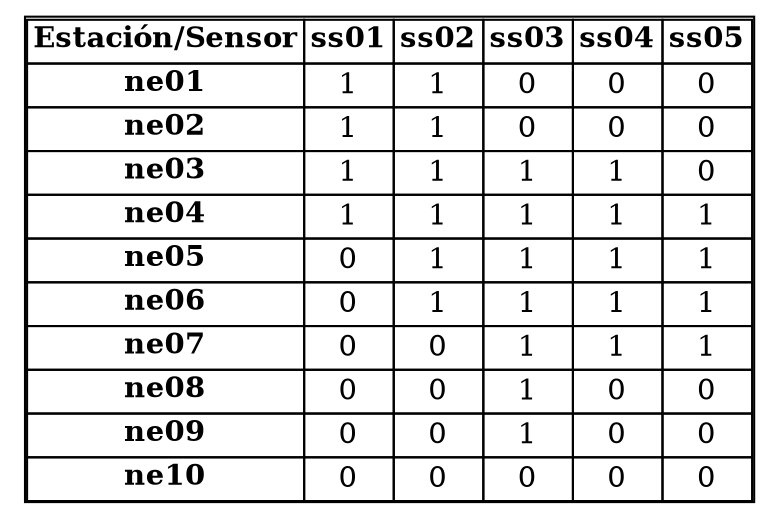 // matriz_patron_suelo
digraph {
	matriz [label=<<TABLE BORDER="1" CELLBORDER="1" CELLSPACING="0"><TR><TD><B>Estación/Sensor</B></TD><TD><B>ss01</B></TD><TD><B>ss02</B></TD><TD><B>ss03</B></TD><TD><B>ss04</B></TD><TD><B>ss05</B></TD></TR><TR><TD><B>ne01</B></TD><TD>1</TD><TD>1</TD><TD>0</TD><TD>0</TD><TD>0</TD></TR><TR><TD><B>ne02</B></TD><TD>1</TD><TD>1</TD><TD>0</TD><TD>0</TD><TD>0</TD></TR><TR><TD><B>ne03</B></TD><TD>1</TD><TD>1</TD><TD>1</TD><TD>1</TD><TD>0</TD></TR><TR><TD><B>ne04</B></TD><TD>1</TD><TD>1</TD><TD>1</TD><TD>1</TD><TD>1</TD></TR><TR><TD><B>ne05</B></TD><TD>0</TD><TD>1</TD><TD>1</TD><TD>1</TD><TD>1</TD></TR><TR><TD><B>ne06</B></TD><TD>0</TD><TD>1</TD><TD>1</TD><TD>1</TD><TD>1</TD></TR><TR><TD><B>ne07</B></TD><TD>0</TD><TD>0</TD><TD>1</TD><TD>1</TD><TD>1</TD></TR><TR><TD><B>ne08</B></TD><TD>0</TD><TD>0</TD><TD>1</TD><TD>0</TD><TD>0</TD></TR><TR><TD><B>ne09</B></TD><TD>0</TD><TD>0</TD><TD>1</TD><TD>0</TD><TD>0</TD></TR><TR><TD><B>ne10</B></TD><TD>0</TD><TD>0</TD><TD>0</TD><TD>0</TD><TD>0</TD></TR></TABLE>> shape=plaintext]
}
